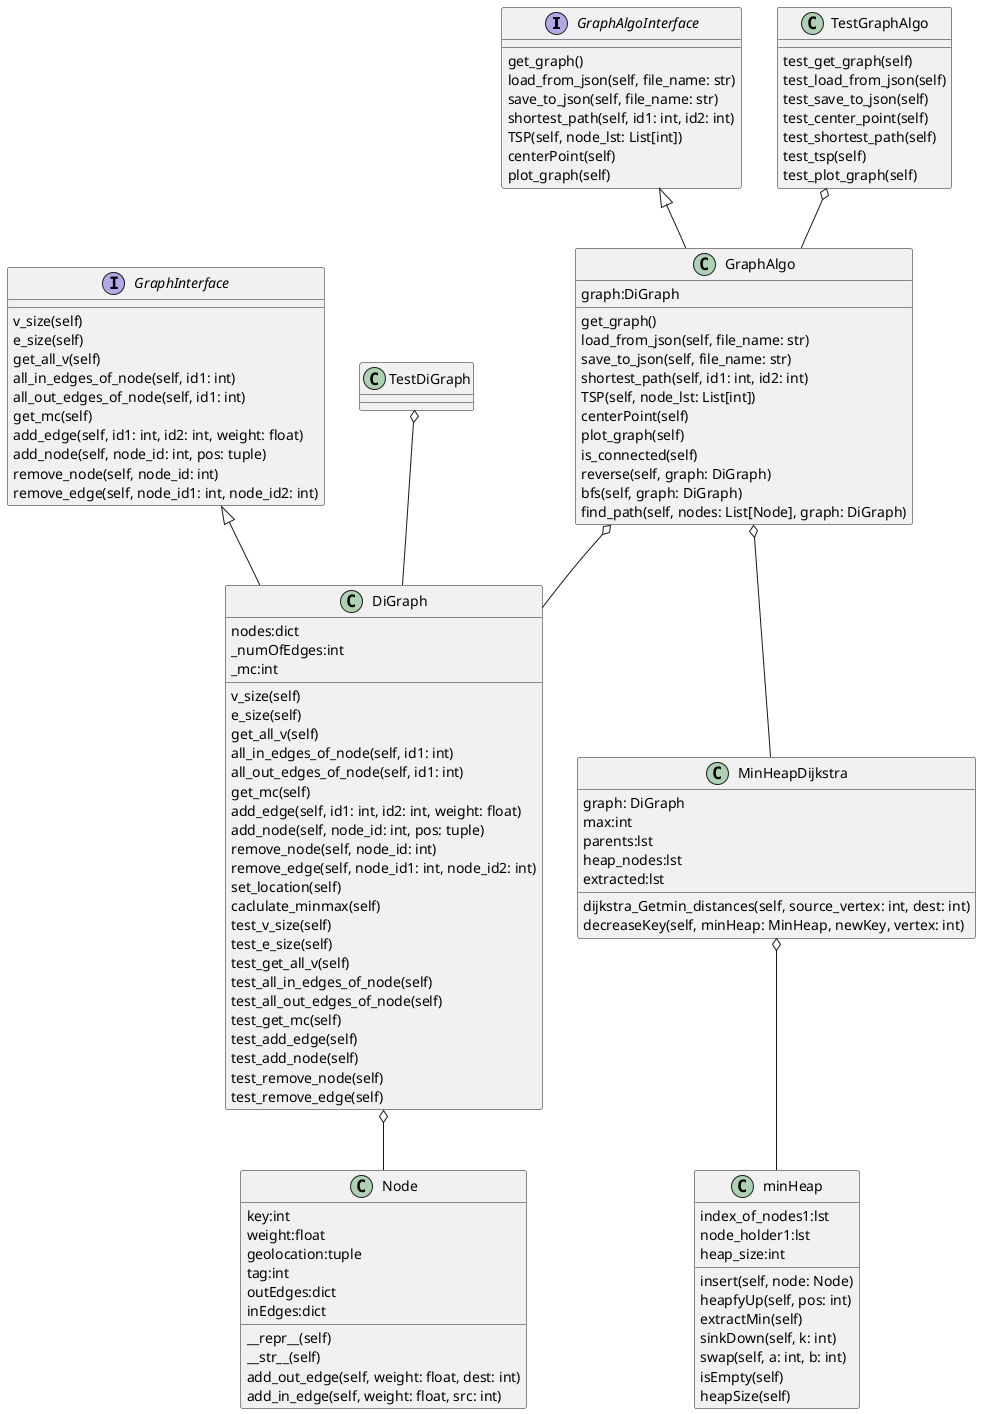 @startuml
'https://plantuml.com/class-diagram


interface GraphAlgoInterface
interface GraphInterface

GraphAlgoInterface <|-- GraphAlgo
GraphInterface <|-- DiGraph
DiGraph o-- Node
GraphAlgo o-- MinHeapDijkstra
GraphAlgo o-- DiGraph
MinHeapDijkstra o-- minHeap
TestGraphAlgo o-- GraphAlgo
TestDiGraph o-- DiGraph


interface GraphAlgoInterface{
get_graph()
load_from_json(self, file_name: str)
save_to_json(self, file_name: str)
shortest_path(self, id1: int, id2: int)
TSP(self, node_lst: List[int])
centerPoint(self)
plot_graph(self)
}
interface GraphInterface{
v_size(self)
e_size(self)
get_all_v(self)
all_in_edges_of_node(self, id1: int)
all_out_edges_of_node(self, id1: int)
get_mc(self)
add_edge(self, id1: int, id2: int, weight: float)
add_node(self, node_id: int, pos: tuple)
remove_node(self, node_id: int)
remove_edge(self, node_id1: int, node_id2: int)
}

class GraphAlgo {
get_graph()
load_from_json(self, file_name: str)
save_to_json(self, file_name: str)
shortest_path(self, id1: int, id2: int)
TSP(self, node_lst: List[int])
centerPoint(self)
plot_graph(self)
is_connected(self)
reverse(self, graph: DiGraph)
bfs(self, graph: DiGraph)
find_path(self, nodes: List[Node], graph: DiGraph)
graph:DiGraph
}

class DiGraph {
v_size(self)
e_size(self)
get_all_v(self)
all_in_edges_of_node(self, id1: int)
all_out_edges_of_node(self, id1: int)
get_mc(self)
add_edge(self, id1: int, id2: int, weight: float)
add_node(self, node_id: int, pos: tuple)
remove_node(self, node_id: int)
remove_edge(self, node_id1: int, node_id2: int)
set_location(self)
caclulate_minmax(self)
nodes:dict
_numOfEdges:int
_mc:int
}

class MinHeapDijkstra{
dijkstra_Getmin_distances(self, source_vertex: int, dest: int)
decreaseKey(self, minHeap: MinHeap, newKey, vertex: int)
graph: DiGraph
max:int
parents:lst
heap_nodes:lst
extracted:lst
}

class minHeap {
insert(self, node: Node)
heapfyUp(self, pos: int)
extractMin(self)
sinkDown(self, k: int)
swap(self, a: int, b: int)
isEmpty(self)
heapSize(self)
index_of_nodes1:lst
node_holder1:lst
heap_size:int
}

class TestGraphAlgo{
test_get_graph(self)
test_load_from_json(self)
test_save_to_json(self)
test_center_point(self)
test_shortest_path(self)
test_tsp(self)
test_plot_graph(self)
}
class DiGraph{
test_v_size(self)
test_e_size(self)
test_get_all_v(self)
test_all_in_edges_of_node(self)
test_all_out_edges_of_node(self)
test_get_mc(self)
test_add_edge(self)
test_add_node(self)
test_remove_node(self)
test_remove_edge(self)
}

class Node{
__repr__(self)
__str__(self)
add_out_edge(self, weight: float, dest: int)
add_in_edge(self, weight: float, src: int)
key:int
weight:float
geolocation:tuple
tag:int
outEdges:dict
inEdges:dict
}


@enduml